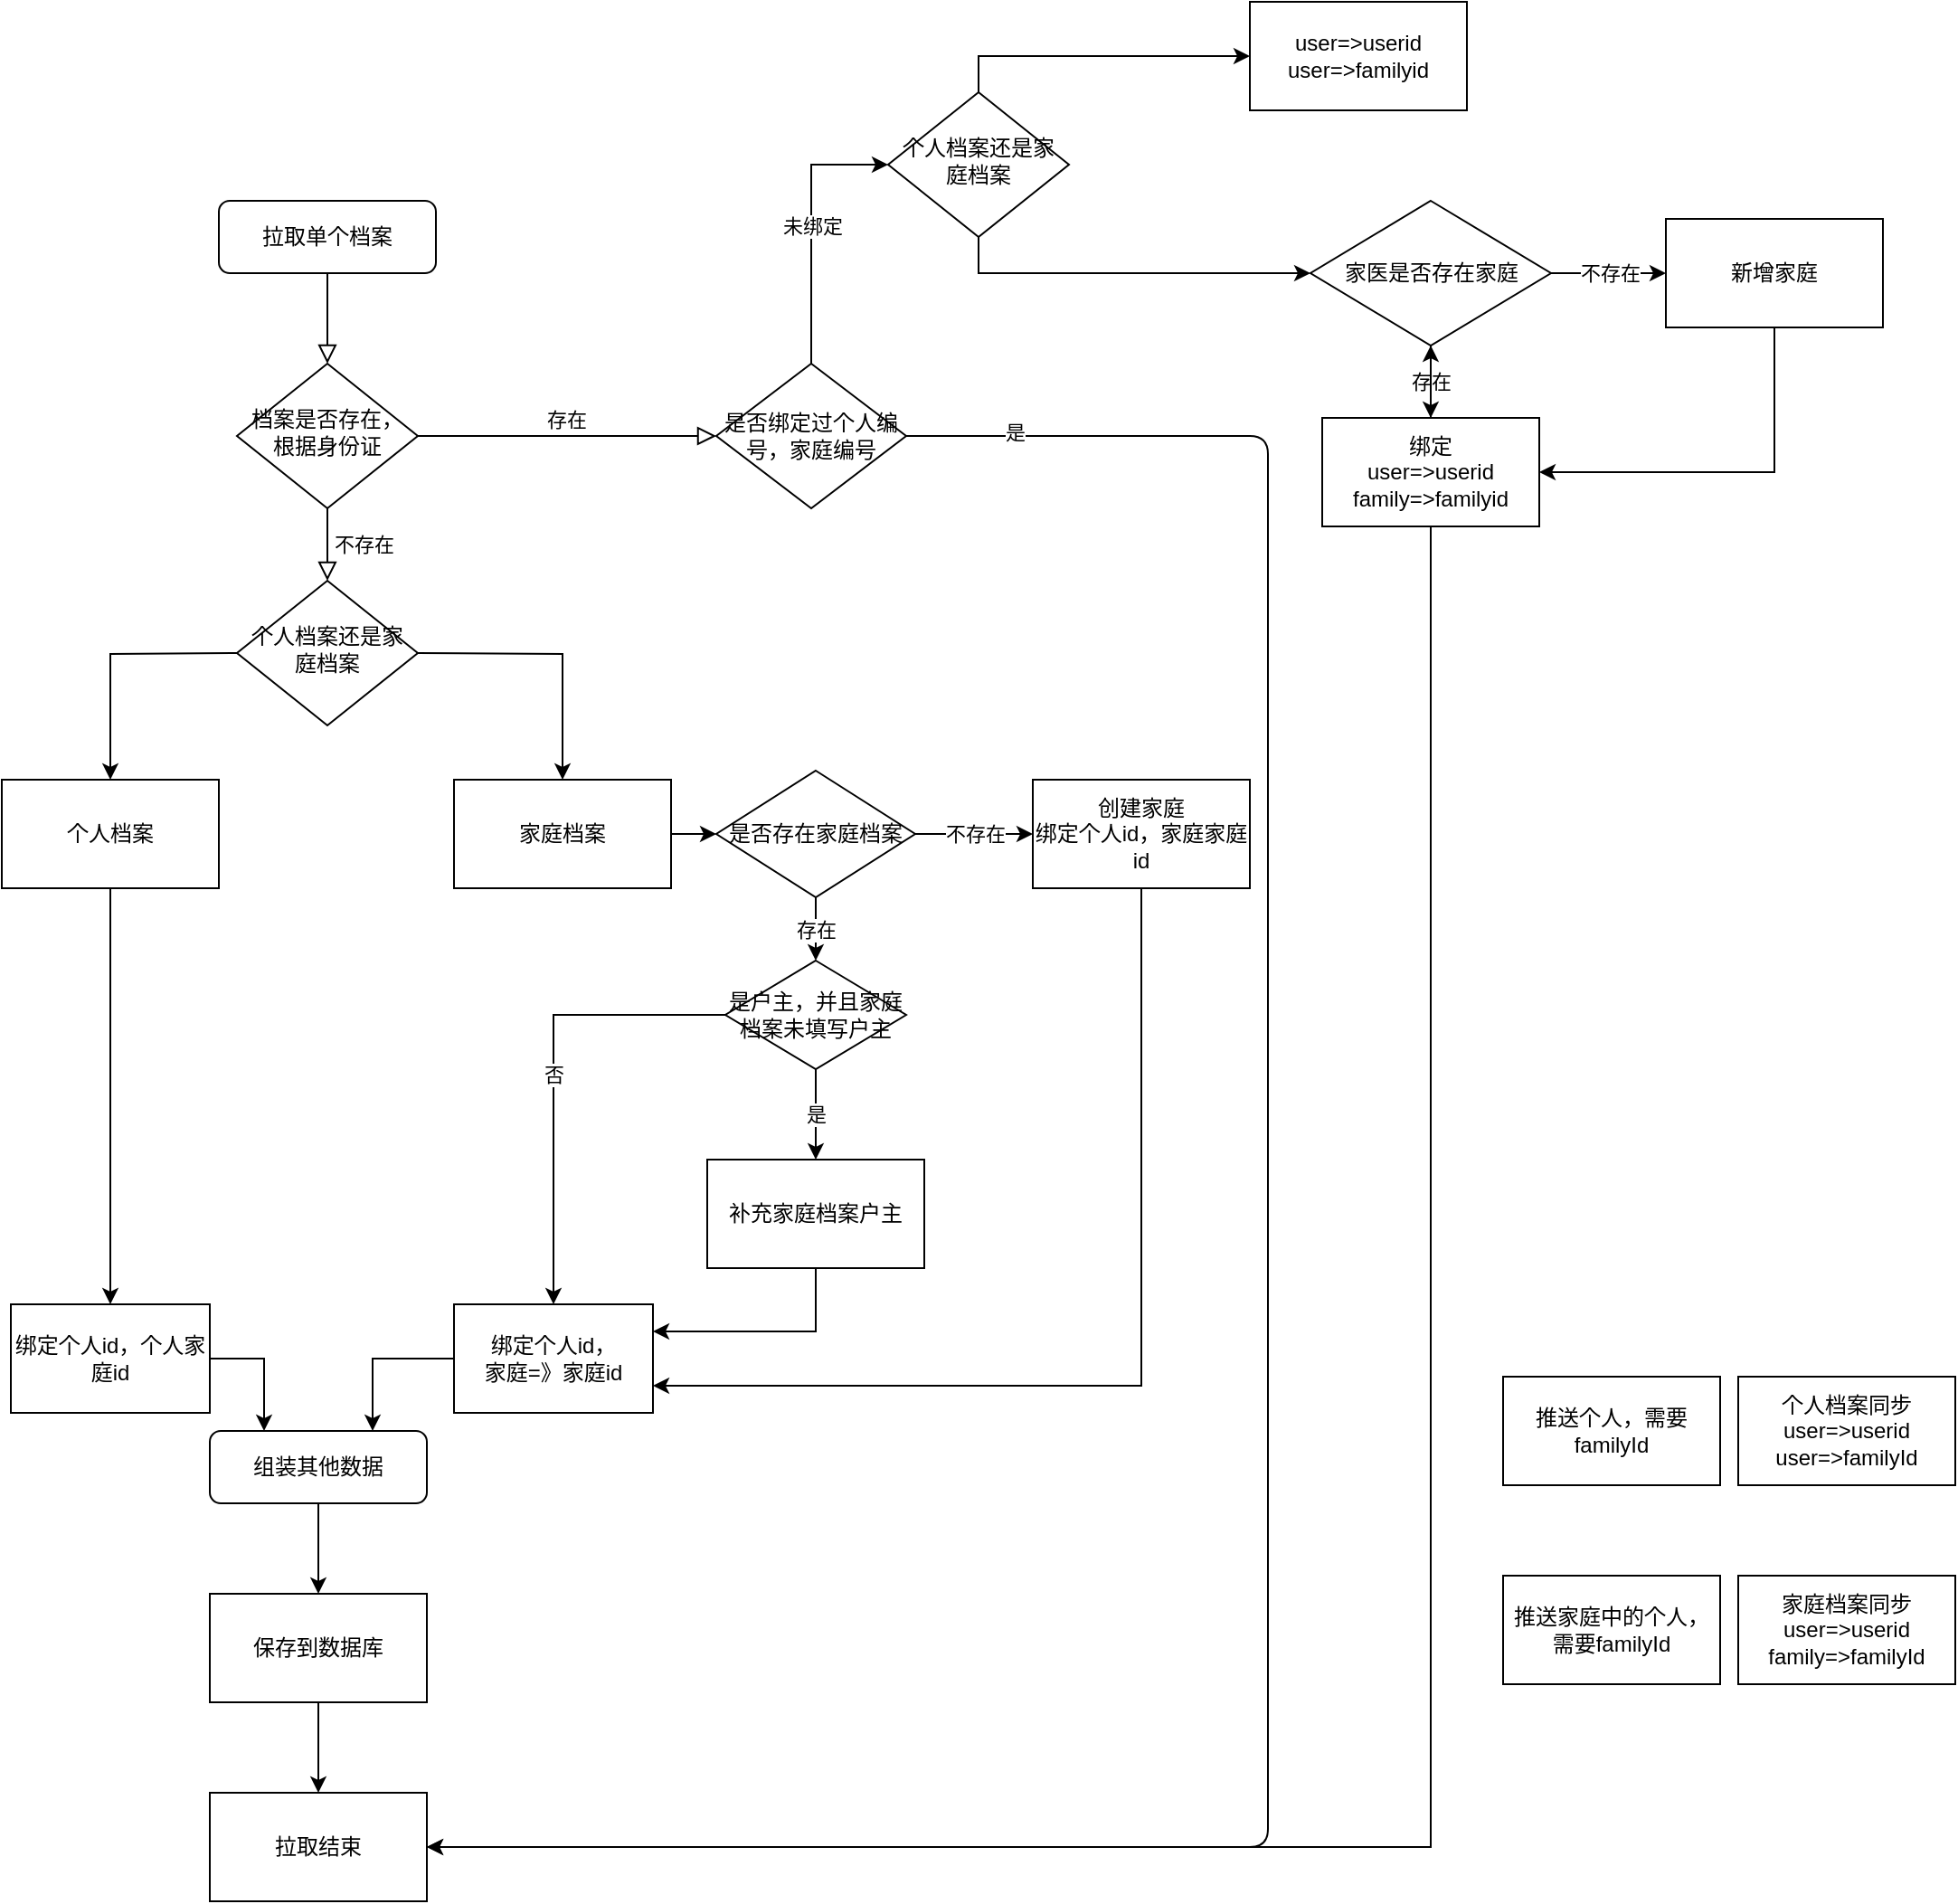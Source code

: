 <mxfile version="15.7.4" type="github">
  <diagram id="C5RBs43oDa-KdzZeNtuy" name="Page-1">
    <mxGraphModel dx="2214" dy="2362" grid="1" gridSize="10" guides="1" tooltips="1" connect="1" arrows="1" fold="1" page="1" pageScale="1" pageWidth="827" pageHeight="1169" math="0" shadow="0">
      <root>
        <mxCell id="WIyWlLk6GJQsqaUBKTNV-0" />
        <mxCell id="WIyWlLk6GJQsqaUBKTNV-1" parent="WIyWlLk6GJQsqaUBKTNV-0" />
        <mxCell id="WIyWlLk6GJQsqaUBKTNV-2" value="" style="rounded=0;html=1;jettySize=auto;orthogonalLoop=1;fontSize=11;endArrow=block;endFill=0;endSize=8;strokeWidth=1;shadow=0;labelBackgroundColor=none;edgeStyle=orthogonalEdgeStyle;" parent="WIyWlLk6GJQsqaUBKTNV-1" source="WIyWlLk6GJQsqaUBKTNV-3" target="WIyWlLk6GJQsqaUBKTNV-6" edge="1">
          <mxGeometry relative="1" as="geometry" />
        </mxCell>
        <mxCell id="WIyWlLk6GJQsqaUBKTNV-3" value="拉取单个档案" style="rounded=1;whiteSpace=wrap;html=1;fontSize=12;glass=0;strokeWidth=1;shadow=0;" parent="WIyWlLk6GJQsqaUBKTNV-1" vertex="1">
          <mxGeometry x="160" y="80" width="120" height="40" as="geometry" />
        </mxCell>
        <mxCell id="WIyWlLk6GJQsqaUBKTNV-4" value="不存在" style="rounded=0;html=1;jettySize=auto;orthogonalLoop=1;fontSize=11;endArrow=block;endFill=0;endSize=8;strokeWidth=1;shadow=0;labelBackgroundColor=none;edgeStyle=orthogonalEdgeStyle;" parent="WIyWlLk6GJQsqaUBKTNV-1" source="WIyWlLk6GJQsqaUBKTNV-6" edge="1">
          <mxGeometry y="20" relative="1" as="geometry">
            <mxPoint as="offset" />
            <mxPoint x="220" y="290" as="targetPoint" />
          </mxGeometry>
        </mxCell>
        <mxCell id="WIyWlLk6GJQsqaUBKTNV-5" value="存在" style="edgeStyle=orthogonalEdgeStyle;rounded=0;html=1;jettySize=auto;orthogonalLoop=1;fontSize=11;endArrow=block;endFill=0;endSize=8;strokeWidth=1;shadow=0;labelBackgroundColor=none;entryX=0;entryY=0.5;entryDx=0;entryDy=0;" parent="WIyWlLk6GJQsqaUBKTNV-1" source="WIyWlLk6GJQsqaUBKTNV-6" edge="1">
          <mxGeometry y="10" relative="1" as="geometry">
            <mxPoint as="offset" />
            <Array as="points" />
            <mxPoint x="435" y="210" as="targetPoint" />
          </mxGeometry>
        </mxCell>
        <mxCell id="WIyWlLk6GJQsqaUBKTNV-6" value="档案是否存在，根据身份证" style="rhombus;whiteSpace=wrap;html=1;shadow=0;fontFamily=Helvetica;fontSize=12;align=center;strokeWidth=1;spacing=6;spacingTop=-4;" parent="WIyWlLk6GJQsqaUBKTNV-1" vertex="1">
          <mxGeometry x="170" y="170" width="100" height="80" as="geometry" />
        </mxCell>
        <mxCell id="12VtlKxg1MWb8Ty4KsRB-8" style="edgeStyle=orthogonalEdgeStyle;rounded=0;orthogonalLoop=1;jettySize=auto;html=1;exitX=0;exitY=0.5;exitDx=0;exitDy=0;entryX=0.5;entryY=0;entryDx=0;entryDy=0;" parent="WIyWlLk6GJQsqaUBKTNV-1" target="12VtlKxg1MWb8Ty4KsRB-5" edge="1">
          <mxGeometry relative="1" as="geometry">
            <mxPoint x="170" y="330" as="sourcePoint" />
          </mxGeometry>
        </mxCell>
        <mxCell id="12VtlKxg1MWb8Ty4KsRB-9" style="edgeStyle=orthogonalEdgeStyle;rounded=0;orthogonalLoop=1;jettySize=auto;html=1;exitX=1;exitY=0.5;exitDx=0;exitDy=0;entryX=0.5;entryY=0;entryDx=0;entryDy=0;" parent="WIyWlLk6GJQsqaUBKTNV-1" target="12VtlKxg1MWb8Ty4KsRB-6" edge="1">
          <mxGeometry relative="1" as="geometry">
            <mxPoint x="270" y="330" as="sourcePoint" />
          </mxGeometry>
        </mxCell>
        <mxCell id="WIyWlLk6GJQsqaUBKTNV-11" value="组装其他数据" style="rounded=1;whiteSpace=wrap;html=1;fontSize=12;glass=0;strokeWidth=1;shadow=0;" parent="WIyWlLk6GJQsqaUBKTNV-1" vertex="1">
          <mxGeometry x="155" y="760" width="120" height="40" as="geometry" />
        </mxCell>
        <mxCell id="12VtlKxg1MWb8Ty4KsRB-18" style="edgeStyle=orthogonalEdgeStyle;rounded=0;orthogonalLoop=1;jettySize=auto;html=1;exitX=0.5;exitY=1;exitDx=0;exitDy=0;entryX=1;entryY=0.75;entryDx=0;entryDy=0;" parent="WIyWlLk6GJQsqaUBKTNV-1" source="ojplYnS7knbBaQuMb1wX-2" target="12VtlKxg1MWb8Ty4KsRB-13" edge="1">
          <mxGeometry relative="1" as="geometry" />
        </mxCell>
        <mxCell id="ojplYnS7knbBaQuMb1wX-2" value="创建家庭&lt;br&gt;绑定个人id，家庭家庭id" style="rounded=0;whiteSpace=wrap;html=1;" parent="WIyWlLk6GJQsqaUBKTNV-1" vertex="1">
          <mxGeometry x="610" y="400" width="120" height="60" as="geometry" />
        </mxCell>
        <mxCell id="12VtlKxg1MWb8Ty4KsRB-21" style="edgeStyle=orthogonalEdgeStyle;rounded=0;orthogonalLoop=1;jettySize=auto;html=1;exitX=1;exitY=0.5;exitDx=0;exitDy=0;entryX=0.25;entryY=0;entryDx=0;entryDy=0;" parent="WIyWlLk6GJQsqaUBKTNV-1" source="ojplYnS7knbBaQuMb1wX-4" target="WIyWlLk6GJQsqaUBKTNV-11" edge="1">
          <mxGeometry relative="1" as="geometry" />
        </mxCell>
        <mxCell id="ojplYnS7knbBaQuMb1wX-4" value="绑定个人id，个人家庭id" style="rounded=0;whiteSpace=wrap;html=1;" parent="WIyWlLk6GJQsqaUBKTNV-1" vertex="1">
          <mxGeometry x="45" y="690" width="110" height="60" as="geometry" />
        </mxCell>
        <mxCell id="ojplYnS7knbBaQuMb1wX-7" value="保存到数据库" style="rounded=0;whiteSpace=wrap;html=1;" parent="WIyWlLk6GJQsqaUBKTNV-1" vertex="1">
          <mxGeometry x="155" y="850" width="120" height="60" as="geometry" />
        </mxCell>
        <mxCell id="ojplYnS7knbBaQuMb1wX-8" value="拉取结束" style="rounded=0;whiteSpace=wrap;html=1;" parent="WIyWlLk6GJQsqaUBKTNV-1" vertex="1">
          <mxGeometry x="155" y="960" width="120" height="60" as="geometry" />
        </mxCell>
        <mxCell id="ojplYnS7knbBaQuMb1wX-9" value="" style="endArrow=classic;html=1;edgeStyle=elbowEdgeStyle;exitX=1;exitY=0.5;exitDx=0;exitDy=0;" parent="WIyWlLk6GJQsqaUBKTNV-1" target="ojplYnS7knbBaQuMb1wX-8" edge="1">
          <mxGeometry width="50" height="50" relative="1" as="geometry">
            <mxPoint x="535" y="210" as="sourcePoint" />
            <mxPoint x="600" y="890" as="targetPoint" />
            <Array as="points">
              <mxPoint x="740" y="530" />
            </Array>
          </mxGeometry>
        </mxCell>
        <mxCell id="12VtlKxg1MWb8Ty4KsRB-43" value="是" style="edgeLabel;html=1;align=center;verticalAlign=middle;resizable=0;points=[];" parent="ojplYnS7knbBaQuMb1wX-9" vertex="1" connectable="0">
          <mxGeometry x="-0.91" y="2" relative="1" as="geometry">
            <mxPoint as="offset" />
          </mxGeometry>
        </mxCell>
        <mxCell id="ojplYnS7knbBaQuMb1wX-11" value="" style="endArrow=classic;html=1;exitX=0.5;exitY=1;exitDx=0;exitDy=0;" parent="WIyWlLk6GJQsqaUBKTNV-1" source="WIyWlLk6GJQsqaUBKTNV-11" edge="1">
          <mxGeometry width="50" height="50" relative="1" as="geometry">
            <mxPoint x="385" y="670" as="sourcePoint" />
            <mxPoint x="215" y="850" as="targetPoint" />
          </mxGeometry>
        </mxCell>
        <mxCell id="ojplYnS7knbBaQuMb1wX-12" value="" style="endArrow=classic;html=1;exitX=0.5;exitY=1;exitDx=0;exitDy=0;entryX=0.5;entryY=0;entryDx=0;entryDy=0;" parent="WIyWlLk6GJQsqaUBKTNV-1" source="ojplYnS7knbBaQuMb1wX-7" target="ojplYnS7knbBaQuMb1wX-8" edge="1">
          <mxGeometry width="50" height="50" relative="1" as="geometry">
            <mxPoint x="415" y="830" as="sourcePoint" />
            <mxPoint x="465" y="780" as="targetPoint" />
          </mxGeometry>
        </mxCell>
        <mxCell id="12VtlKxg1MWb8Ty4KsRB-0" value="个人档案同步&lt;br&gt;user=&amp;gt;userid&lt;br&gt;user=&amp;gt;familyId" style="rounded=0;whiteSpace=wrap;html=1;" parent="WIyWlLk6GJQsqaUBKTNV-1" vertex="1">
          <mxGeometry x="1000" y="730" width="120" height="60" as="geometry" />
        </mxCell>
        <mxCell id="12VtlKxg1MWb8Ty4KsRB-1" value="家庭档案同步&lt;br&gt;user=&amp;gt;userid&lt;br&gt;family=&amp;gt;familyId" style="rounded=0;whiteSpace=wrap;html=1;" parent="WIyWlLk6GJQsqaUBKTNV-1" vertex="1">
          <mxGeometry x="1000" y="840" width="120" height="60" as="geometry" />
        </mxCell>
        <mxCell id="12VtlKxg1MWb8Ty4KsRB-2" value="推送个人，需要familyId" style="rounded=0;whiteSpace=wrap;html=1;" parent="WIyWlLk6GJQsqaUBKTNV-1" vertex="1">
          <mxGeometry x="870" y="730" width="120" height="60" as="geometry" />
        </mxCell>
        <mxCell id="12VtlKxg1MWb8Ty4KsRB-3" value="推送家庭中的个人，需要familyId" style="rounded=0;whiteSpace=wrap;html=1;" parent="WIyWlLk6GJQsqaUBKTNV-1" vertex="1">
          <mxGeometry x="870" y="840" width="120" height="60" as="geometry" />
        </mxCell>
        <mxCell id="12VtlKxg1MWb8Ty4KsRB-20" style="edgeStyle=orthogonalEdgeStyle;rounded=0;orthogonalLoop=1;jettySize=auto;html=1;exitX=0.5;exitY=1;exitDx=0;exitDy=0;" parent="WIyWlLk6GJQsqaUBKTNV-1" source="12VtlKxg1MWb8Ty4KsRB-5" target="ojplYnS7knbBaQuMb1wX-4" edge="1">
          <mxGeometry relative="1" as="geometry" />
        </mxCell>
        <mxCell id="12VtlKxg1MWb8Ty4KsRB-5" value="个人档案" style="rounded=0;whiteSpace=wrap;html=1;" parent="WIyWlLk6GJQsqaUBKTNV-1" vertex="1">
          <mxGeometry x="40" y="400" width="120" height="60" as="geometry" />
        </mxCell>
        <mxCell id="12VtlKxg1MWb8Ty4KsRB-15" style="edgeStyle=orthogonalEdgeStyle;rounded=0;orthogonalLoop=1;jettySize=auto;html=1;exitX=1;exitY=0.5;exitDx=0;exitDy=0;entryX=0;entryY=0.5;entryDx=0;entryDy=0;" parent="WIyWlLk6GJQsqaUBKTNV-1" source="12VtlKxg1MWb8Ty4KsRB-6" target="12VtlKxg1MWb8Ty4KsRB-10" edge="1">
          <mxGeometry relative="1" as="geometry" />
        </mxCell>
        <mxCell id="12VtlKxg1MWb8Ty4KsRB-6" value="家庭档案" style="rounded=0;whiteSpace=wrap;html=1;" parent="WIyWlLk6GJQsqaUBKTNV-1" vertex="1">
          <mxGeometry x="290" y="400" width="120" height="60" as="geometry" />
        </mxCell>
        <mxCell id="12VtlKxg1MWb8Ty4KsRB-12" value="不存在" style="edgeStyle=orthogonalEdgeStyle;rounded=0;orthogonalLoop=1;jettySize=auto;html=1;exitX=1;exitY=0.5;exitDx=0;exitDy=0;entryX=0;entryY=0.5;entryDx=0;entryDy=0;" parent="WIyWlLk6GJQsqaUBKTNV-1" source="12VtlKxg1MWb8Ty4KsRB-10" target="ojplYnS7knbBaQuMb1wX-2" edge="1">
          <mxGeometry relative="1" as="geometry" />
        </mxCell>
        <mxCell id="12VtlKxg1MWb8Ty4KsRB-25" value="存在" style="edgeStyle=orthogonalEdgeStyle;rounded=0;orthogonalLoop=1;jettySize=auto;html=1;exitX=0.5;exitY=1;exitDx=0;exitDy=0;entryX=0.5;entryY=0;entryDx=0;entryDy=0;" parent="WIyWlLk6GJQsqaUBKTNV-1" source="12VtlKxg1MWb8Ty4KsRB-10" target="12VtlKxg1MWb8Ty4KsRB-23" edge="1">
          <mxGeometry relative="1" as="geometry" />
        </mxCell>
        <mxCell id="12VtlKxg1MWb8Ty4KsRB-10" value="是否存在家庭档案" style="rhombus;whiteSpace=wrap;html=1;" parent="WIyWlLk6GJQsqaUBKTNV-1" vertex="1">
          <mxGeometry x="435" y="395" width="110" height="70" as="geometry" />
        </mxCell>
        <mxCell id="12VtlKxg1MWb8Ty4KsRB-22" style="edgeStyle=orthogonalEdgeStyle;rounded=0;orthogonalLoop=1;jettySize=auto;html=1;exitX=0;exitY=0.5;exitDx=0;exitDy=0;entryX=0.75;entryY=0;entryDx=0;entryDy=0;" parent="WIyWlLk6GJQsqaUBKTNV-1" source="12VtlKxg1MWb8Ty4KsRB-13" target="WIyWlLk6GJQsqaUBKTNV-11" edge="1">
          <mxGeometry relative="1" as="geometry" />
        </mxCell>
        <mxCell id="12VtlKxg1MWb8Ty4KsRB-13" value="绑定个人id，&lt;br&gt;家庭=》家庭id" style="rounded=0;whiteSpace=wrap;html=1;" parent="WIyWlLk6GJQsqaUBKTNV-1" vertex="1">
          <mxGeometry x="290" y="690" width="110" height="60" as="geometry" />
        </mxCell>
        <mxCell id="12VtlKxg1MWb8Ty4KsRB-29" value="否" style="edgeStyle=orthogonalEdgeStyle;rounded=0;orthogonalLoop=1;jettySize=auto;html=1;exitX=0;exitY=0.5;exitDx=0;exitDy=0;entryX=0.5;entryY=0;entryDx=0;entryDy=0;" parent="WIyWlLk6GJQsqaUBKTNV-1" source="12VtlKxg1MWb8Ty4KsRB-23" target="12VtlKxg1MWb8Ty4KsRB-13" edge="1">
          <mxGeometry relative="1" as="geometry" />
        </mxCell>
        <mxCell id="12VtlKxg1MWb8Ty4KsRB-30" value="是" style="edgeStyle=orthogonalEdgeStyle;rounded=0;orthogonalLoop=1;jettySize=auto;html=1;exitX=0.5;exitY=1;exitDx=0;exitDy=0;entryX=0.5;entryY=0;entryDx=0;entryDy=0;" parent="WIyWlLk6GJQsqaUBKTNV-1" source="12VtlKxg1MWb8Ty4KsRB-23" target="12VtlKxg1MWb8Ty4KsRB-26" edge="1">
          <mxGeometry relative="1" as="geometry" />
        </mxCell>
        <mxCell id="12VtlKxg1MWb8Ty4KsRB-23" value="是户主，并且家庭档案未填写户主" style="rhombus;whiteSpace=wrap;html=1;" parent="WIyWlLk6GJQsqaUBKTNV-1" vertex="1">
          <mxGeometry x="440" y="500" width="100" height="60" as="geometry" />
        </mxCell>
        <mxCell id="12VtlKxg1MWb8Ty4KsRB-28" style="edgeStyle=orthogonalEdgeStyle;rounded=0;orthogonalLoop=1;jettySize=auto;html=1;exitX=0.5;exitY=1;exitDx=0;exitDy=0;entryX=1;entryY=0.25;entryDx=0;entryDy=0;" parent="WIyWlLk6GJQsqaUBKTNV-1" source="12VtlKxg1MWb8Ty4KsRB-26" target="12VtlKxg1MWb8Ty4KsRB-13" edge="1">
          <mxGeometry relative="1" as="geometry" />
        </mxCell>
        <mxCell id="12VtlKxg1MWb8Ty4KsRB-26" value="补充家庭档案户主" style="rounded=0;whiteSpace=wrap;html=1;" parent="WIyWlLk6GJQsqaUBKTNV-1" vertex="1">
          <mxGeometry x="430" y="610" width="120" height="60" as="geometry" />
        </mxCell>
        <mxCell id="12VtlKxg1MWb8Ty4KsRB-45" value="未绑定" style="edgeStyle=orthogonalEdgeStyle;rounded=0;orthogonalLoop=1;jettySize=auto;html=1;exitX=0.5;exitY=0;exitDx=0;exitDy=0;entryX=0;entryY=0.5;entryDx=0;entryDy=0;" parent="WIyWlLk6GJQsqaUBKTNV-1" source="12VtlKxg1MWb8Ty4KsRB-31" target="12VtlKxg1MWb8Ty4KsRB-42" edge="1">
          <mxGeometry relative="1" as="geometry" />
        </mxCell>
        <mxCell id="12VtlKxg1MWb8Ty4KsRB-31" value="是否绑定过个人编号，家庭编号" style="rhombus;whiteSpace=wrap;html=1;" parent="WIyWlLk6GJQsqaUBKTNV-1" vertex="1">
          <mxGeometry x="435" y="170" width="105" height="80" as="geometry" />
        </mxCell>
        <mxCell id="12VtlKxg1MWb8Ty4KsRB-32" value="个人档案还是家庭档案" style="rhombus;whiteSpace=wrap;html=1;shadow=0;fontFamily=Helvetica;fontSize=12;align=center;strokeWidth=1;spacing=6;spacingTop=-4;" parent="WIyWlLk6GJQsqaUBKTNV-1" vertex="1">
          <mxGeometry x="170" y="290" width="100" height="80" as="geometry" />
        </mxCell>
        <mxCell id="12VtlKxg1MWb8Ty4KsRB-48" style="edgeStyle=orthogonalEdgeStyle;rounded=0;orthogonalLoop=1;jettySize=auto;html=1;exitX=0.5;exitY=0;exitDx=0;exitDy=0;entryX=0;entryY=0.5;entryDx=0;entryDy=0;" parent="WIyWlLk6GJQsqaUBKTNV-1" source="12VtlKxg1MWb8Ty4KsRB-42" target="12VtlKxg1MWb8Ty4KsRB-47" edge="1">
          <mxGeometry relative="1" as="geometry" />
        </mxCell>
        <mxCell id="12VtlKxg1MWb8Ty4KsRB-49" style="edgeStyle=orthogonalEdgeStyle;rounded=0;orthogonalLoop=1;jettySize=auto;html=1;exitX=0.5;exitY=1;exitDx=0;exitDy=0;entryX=0;entryY=0.5;entryDx=0;entryDy=0;" parent="WIyWlLk6GJQsqaUBKTNV-1" source="12VtlKxg1MWb8Ty4KsRB-42" target="12VtlKxg1MWb8Ty4KsRB-52" edge="1">
          <mxGeometry relative="1" as="geometry">
            <mxPoint x="710" y="120" as="targetPoint" />
            <Array as="points">
              <mxPoint x="580" y="120" />
            </Array>
          </mxGeometry>
        </mxCell>
        <mxCell id="12VtlKxg1MWb8Ty4KsRB-42" value="个人档案还是家庭档案" style="rhombus;whiteSpace=wrap;html=1;shadow=0;fontFamily=Helvetica;fontSize=12;align=center;strokeWidth=1;spacing=6;spacingTop=-4;" parent="WIyWlLk6GJQsqaUBKTNV-1" vertex="1">
          <mxGeometry x="530" y="20" width="100" height="80" as="geometry" />
        </mxCell>
        <mxCell id="12VtlKxg1MWb8Ty4KsRB-47" value="user=&amp;gt;userid&lt;br&gt;user=&amp;gt;familyid" style="rounded=0;whiteSpace=wrap;html=1;" parent="WIyWlLk6GJQsqaUBKTNV-1" vertex="1">
          <mxGeometry x="730" y="-30" width="120" height="60" as="geometry" />
        </mxCell>
        <mxCell id="12VtlKxg1MWb8Ty4KsRB-53" value="不存在" style="edgeStyle=orthogonalEdgeStyle;rounded=0;orthogonalLoop=1;jettySize=auto;html=1;exitX=1;exitY=0.5;exitDx=0;exitDy=0;entryX=0;entryY=0.5;entryDx=0;entryDy=0;" parent="WIyWlLk6GJQsqaUBKTNV-1" source="12VtlKxg1MWb8Ty4KsRB-52" target="12VtlKxg1MWb8Ty4KsRB-57" edge="1">
          <mxGeometry relative="1" as="geometry">
            <mxPoint x="910" y="120" as="targetPoint" />
          </mxGeometry>
        </mxCell>
        <mxCell id="12VtlKxg1MWb8Ty4KsRB-55" value="存在" style="edgeStyle=orthogonalEdgeStyle;rounded=0;orthogonalLoop=1;jettySize=auto;html=1;exitX=0.5;exitY=1;exitDx=0;exitDy=0;entryX=0.5;entryY=0;entryDx=0;entryDy=0;" parent="WIyWlLk6GJQsqaUBKTNV-1" source="12VtlKxg1MWb8Ty4KsRB-52" target="12VtlKxg1MWb8Ty4KsRB-58" edge="1">
          <mxGeometry relative="1" as="geometry">
            <mxPoint x="803" y="210" as="targetPoint" />
          </mxGeometry>
        </mxCell>
        <mxCell id="12VtlKxg1MWb8Ty4KsRB-52" value="&lt;span&gt;家医是否存在家庭&lt;/span&gt;" style="rhombus;whiteSpace=wrap;html=1;" parent="WIyWlLk6GJQsqaUBKTNV-1" vertex="1">
          <mxGeometry x="763.5" y="80" width="133" height="80" as="geometry" />
        </mxCell>
        <mxCell id="12VtlKxg1MWb8Ty4KsRB-59" style="edgeStyle=orthogonalEdgeStyle;rounded=0;orthogonalLoop=1;jettySize=auto;html=1;exitX=0.5;exitY=1;exitDx=0;exitDy=0;entryX=1;entryY=0.5;entryDx=0;entryDy=0;" parent="WIyWlLk6GJQsqaUBKTNV-1" source="12VtlKxg1MWb8Ty4KsRB-57" target="12VtlKxg1MWb8Ty4KsRB-58" edge="1">
          <mxGeometry relative="1" as="geometry" />
        </mxCell>
        <mxCell id="12VtlKxg1MWb8Ty4KsRB-57" value="新增家庭" style="rounded=0;whiteSpace=wrap;html=1;" parent="WIyWlLk6GJQsqaUBKTNV-1" vertex="1">
          <mxGeometry x="960" y="90" width="120" height="60" as="geometry" />
        </mxCell>
        <mxCell id="12VtlKxg1MWb8Ty4KsRB-60" value="" style="edgeStyle=orthogonalEdgeStyle;rounded=0;orthogonalLoop=1;jettySize=auto;html=1;" parent="WIyWlLk6GJQsqaUBKTNV-1" source="12VtlKxg1MWb8Ty4KsRB-58" target="12VtlKxg1MWb8Ty4KsRB-52" edge="1">
          <mxGeometry relative="1" as="geometry" />
        </mxCell>
        <mxCell id="12VtlKxg1MWb8Ty4KsRB-61" style="edgeStyle=orthogonalEdgeStyle;rounded=0;orthogonalLoop=1;jettySize=auto;html=1;exitX=0.5;exitY=1;exitDx=0;exitDy=0;entryX=1;entryY=0.5;entryDx=0;entryDy=0;" parent="WIyWlLk6GJQsqaUBKTNV-1" source="12VtlKxg1MWb8Ty4KsRB-58" target="ojplYnS7knbBaQuMb1wX-8" edge="1">
          <mxGeometry relative="1" as="geometry" />
        </mxCell>
        <mxCell id="12VtlKxg1MWb8Ty4KsRB-58" value="绑定&lt;br&gt;user=&amp;gt;userid&lt;br&gt;family=&amp;gt;familyid" style="rounded=0;whiteSpace=wrap;html=1;" parent="WIyWlLk6GJQsqaUBKTNV-1" vertex="1">
          <mxGeometry x="770" y="200" width="120" height="60" as="geometry" />
        </mxCell>
      </root>
    </mxGraphModel>
  </diagram>
</mxfile>

